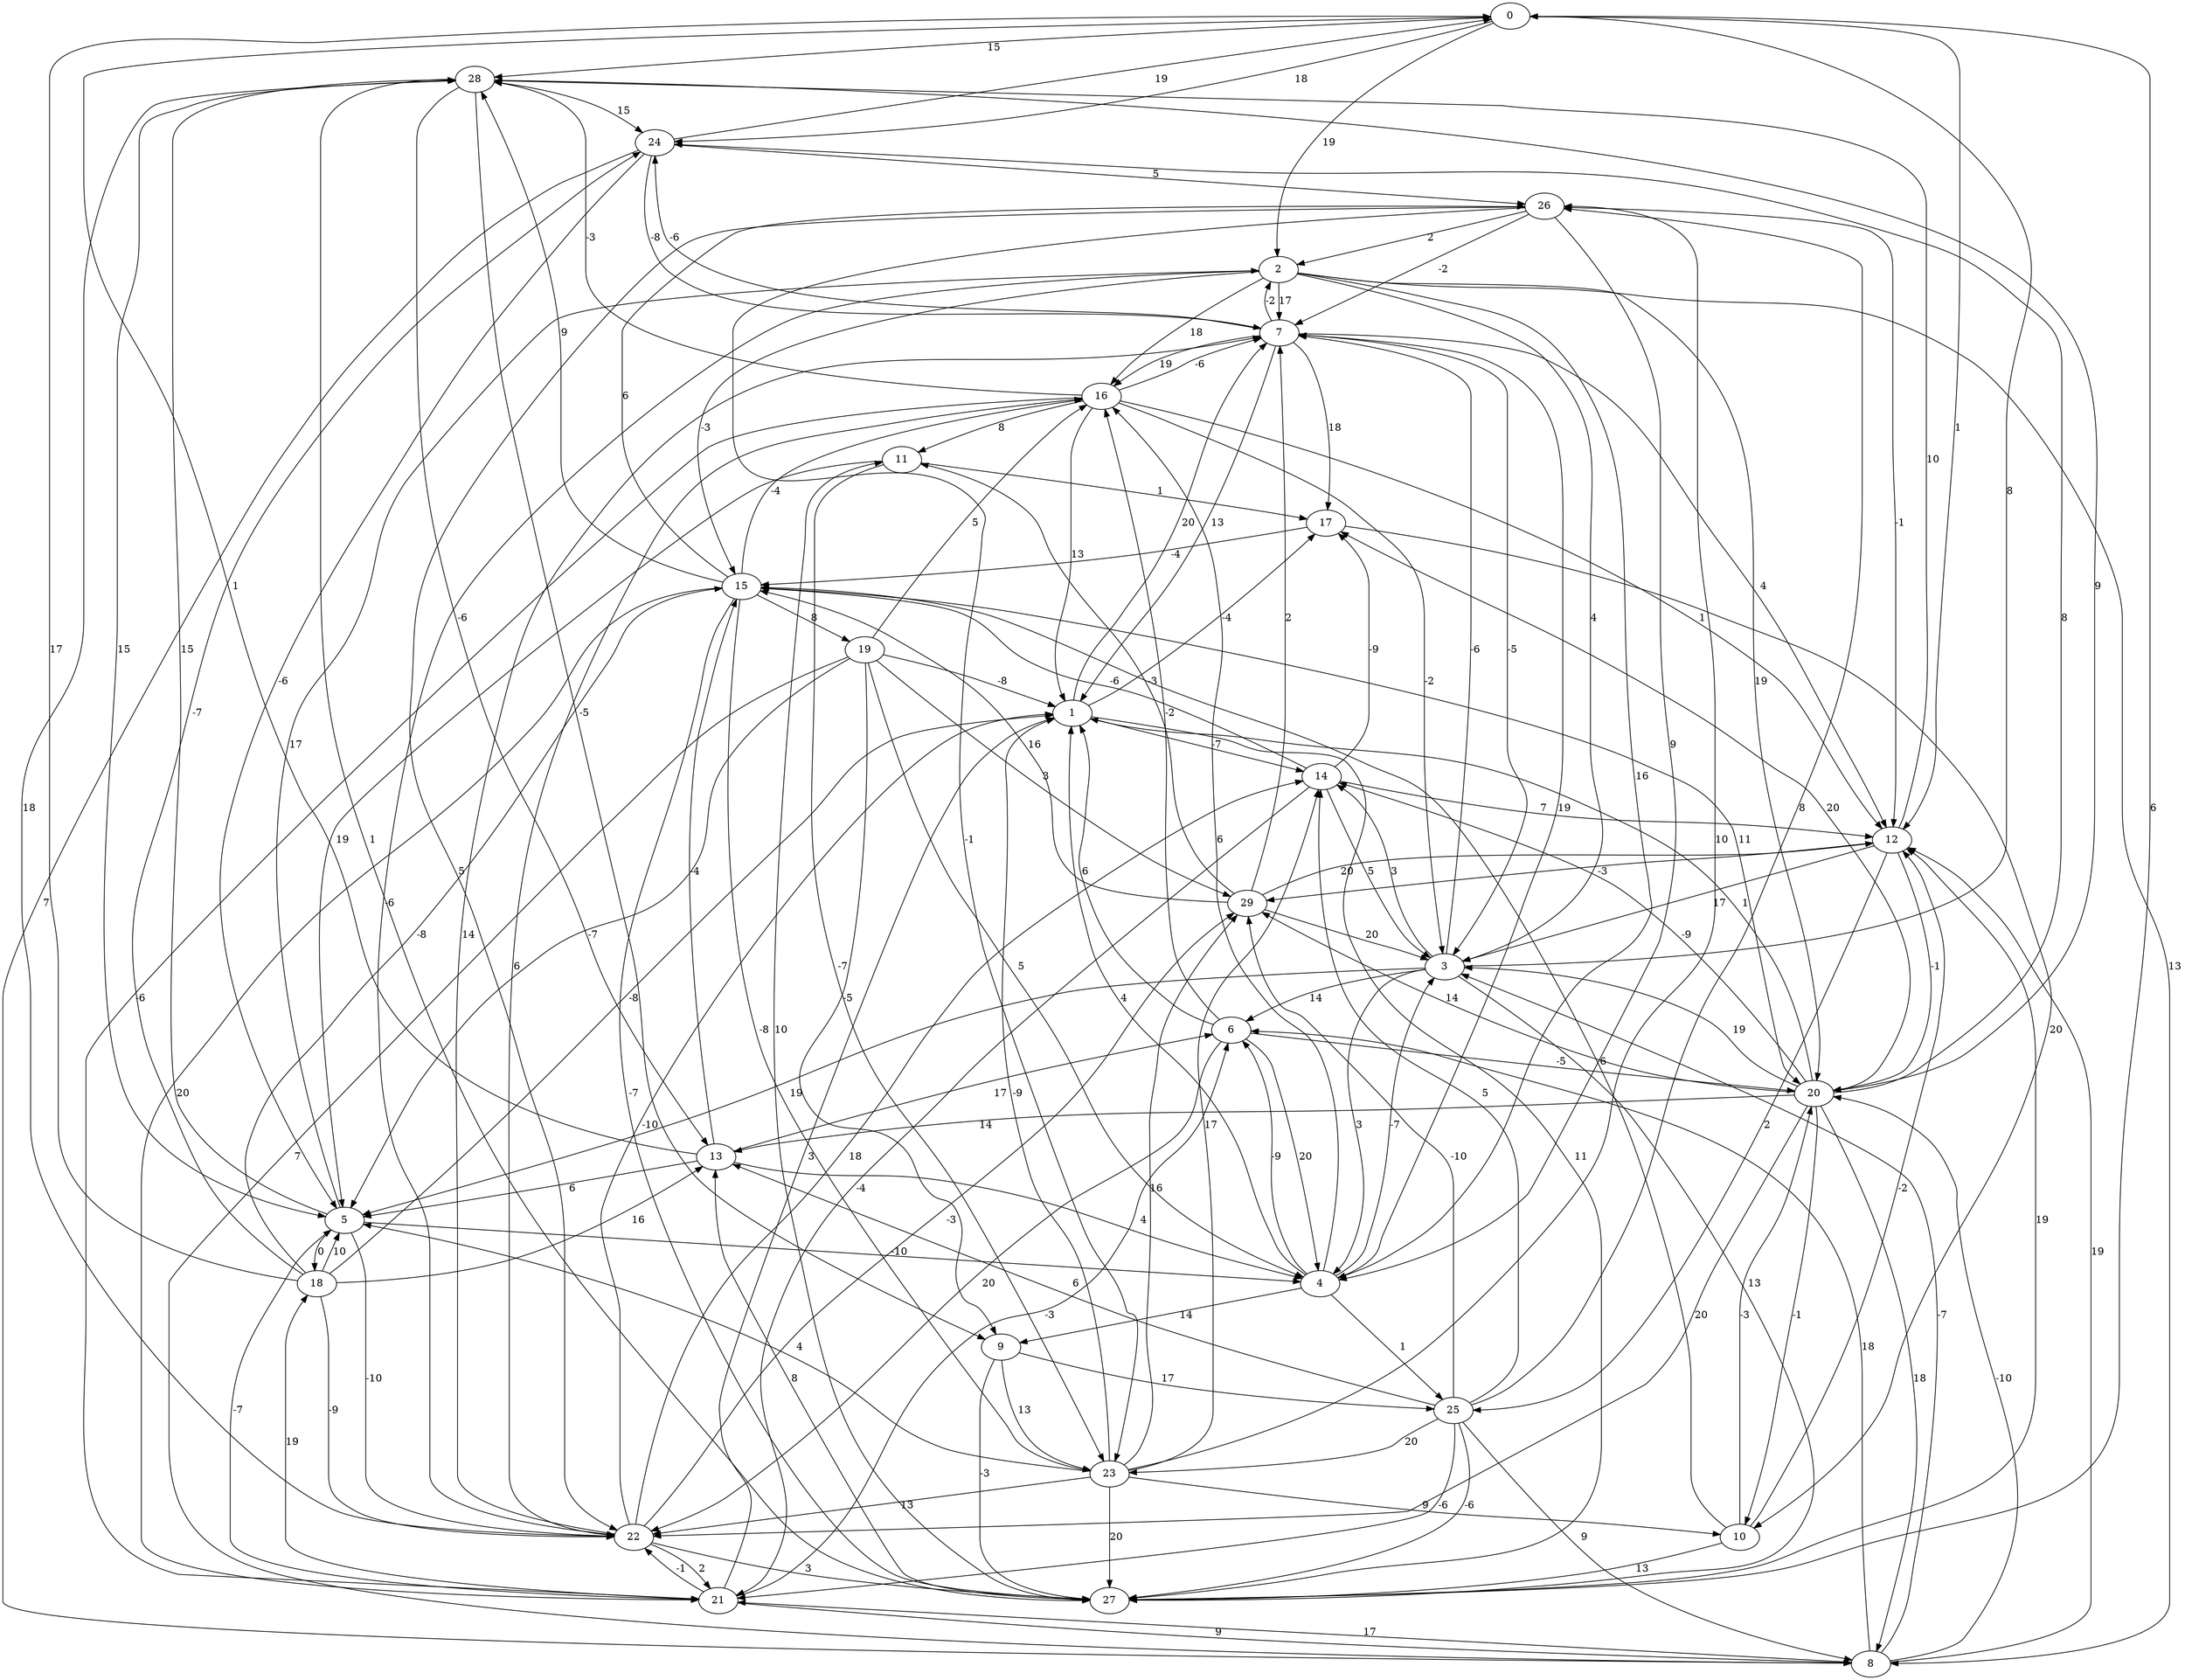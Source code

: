 digraph G {
    0 -> 28 [label="15"];
    0 -> 24 [label="18"];
    0 -> 2 [label="19"];
    0 -> 12 [label="1"];
    1 -> 7 [label="20"];
    1 -> 17 [label="-4"];
    1 -> 27 [label="11"];
    1 -> 14 [label="-7"];
    2 -> 4 [label="16"];
    2 -> 22 [label="-6"];
    2 -> 3 [label="4"];
    2 -> 7 [label="17"];
    2 -> 15 [label="-3"];
    2 -> 20 [label="19"];
    2 -> 16 [label="18"];
    2 -> 8 [label="13"];
    3 -> 14 [label="3"];
    3 -> 7 [label="-6"];
    3 -> 5 [label="19"];
    3 -> 4 [label="3"];
    3 -> 6 [label="14"];
    3 -> 27 [label="13"];
    3 -> 0 [label="8"];
    4 -> 25 [label="1"];
    4 -> 3 [label="-7"];
    4 -> 7 [label="19"];
    4 -> 16 [label="6"];
    4 -> 1 [label="4"];
    4 -> 9 [label="14"];
    4 -> 6 [label="-9"];
    5 -> 4 [label="-10"];
    5 -> 28 [label="15"];
    5 -> 18 [label="0"];
    5 -> 2 [label="17"];
    5 -> 22 [label="-10"];
    6 -> 22 [label="20"];
    6 -> 4 [label="20"];
    6 -> 20 [label="-5"];
    6 -> 1 [label="6"];
    6 -> 16 [label="-2"];
    7 -> 12 [label="4"];
    7 -> 24 [label="-6"];
    7 -> 16 [label="19"];
    7 -> 1 [label="13"];
    7 -> 3 [label="-5"];
    7 -> 17 [label="18"];
    7 -> 2 [label="-2"];
    8 -> 20 [label="-10"];
    8 -> 3 [label="-7"];
    8 -> 6 [label="18"];
    8 -> 21 [label="17"];
    8 -> 12 [label="19"];
    9 -> 27 [label="-3"];
    9 -> 25 [label="17"];
    9 -> 23 [label="13"];
    10 -> 27 [label="13"];
    10 -> 12 [label="-2"];
    10 -> 15 [label="6"];
    10 -> 20 [label="-3"];
    11 -> 5 [label="19"];
    11 -> 17 [label="1"];
    11 -> 23 [label="-7"];
    12 -> 20 [label="-1"];
    12 -> 3 [label="17"];
    12 -> 25 [label="2"];
    12 -> 28 [label="10"];
    12 -> 29 [label="-3"];
    13 -> 0 [label="1"];
    13 -> 15 [label="-4"];
    13 -> 6 [label="17"];
    13 -> 5 [label="6"];
    13 -> 4 [label="4"];
    14 -> 17 [label="-9"];
    14 -> 12 [label="7"];
    14 -> 21 [label="-4"];
    14 -> 15 [label="-6"];
    14 -> 3 [label="5"];
    15 -> 26 [label="6"];
    15 -> 28 [label="9"];
    15 -> 27 [label="-7"];
    15 -> 21 [label="20"];
    15 -> 19 [label="8"];
    15 -> 23 [label="-8"];
    15 -> 16 [label="-4"];
    15 -> 20 [label="11"];
    16 -> 3 [label="-2"];
    16 -> 21 [label="-6"];
    16 -> 1 [label="13"];
    16 -> 12 [label="1"];
    16 -> 11 [label="8"];
    16 -> 28 [label="-3"];
    16 -> 7 [label="-6"];
    17 -> 15 [label="-4"];
    17 -> 10 [label="20"];
    18 -> 1 [label="-8"];
    18 -> 0 [label="17"];
    18 -> 5 [label="10"];
    18 -> 22 [label="-9"];
    18 -> 24 [label="-7"];
    18 -> 13 [label="16"];
    18 -> 15 [label="-8"];
    19 -> 8 [label="7"];
    19 -> 29 [label="3"];
    19 -> 1 [label="-8"];
    19 -> 5 [label="-7"];
    19 -> 9 [label="-5"];
    19 -> 4 [label="5"];
    19 -> 16 [label="5"];
    20 -> 17 [label="20"];
    20 -> 3 [label="19"];
    20 -> 8 [label="18"];
    20 -> 13 [label="14"];
    20 -> 24 [label="8"];
    20 -> 1 [label="1"];
    20 -> 10 [label="-1"];
    20 -> 29 [label="14"];
    20 -> 22 [label="20"];
    20 -> 14 [label="-9"];
    21 -> 22 [label="-1"];
    21 -> 5 [label="-7"];
    21 -> 18 [label="19"];
    21 -> 8 [label="9"];
    21 -> 1 [label="3"];
    21 -> 6 [label="-3"];
    22 -> 1 [label="-10"];
    22 -> 16 [label="6"];
    22 -> 21 [label="2"];
    22 -> 14 [label="18"];
    22 -> 29 [label="-3"];
    22 -> 7 [label="14"];
    22 -> 28 [label="18"];
    22 -> 27 [label="3"];
    23 -> 14 [label="17"];
    23 -> 5 [label="4"];
    23 -> 27 [label="20"];
    23 -> 29 [label="16"];
    23 -> 1 [label="-9"];
    23 -> 10 [label="9"];
    23 -> 26 [label="10"];
    23 -> 22 [label="13"];
    24 -> 26 [label="5"];
    24 -> 5 [label="-6"];
    24 -> 7 [label="-8"];
    24 -> 8 [label="7"];
    24 -> 0 [label="19"];
    25 -> 27 [label="-6"];
    25 -> 23 [label="20"];
    25 -> 26 [label="8"];
    25 -> 14 [label="5"];
    25 -> 21 [label="-6"];
    25 -> 13 [label="6"];
    25 -> 29 [label="-10"];
    25 -> 8 [label="9"];
    26 -> 2 [label="2"];
    26 -> 23 [label="-1"];
    26 -> 22 [label="5"];
    26 -> 4 [label="9"];
    26 -> 7 [label="-2"];
    26 -> 12 [label="-1"];
    27 -> 13 [label="8"];
    27 -> 12 [label="19"];
    27 -> 0 [label="6"];
    27 -> 11 [label="10"];
    28 -> 24 [label="15"];
    28 -> 13 [label="-6"];
    28 -> 27 [label="1"];
    28 -> 20 [label="9"];
    28 -> 5 [label="15"];
    28 -> 9 [label="-5"];
    29 -> 3 [label="20"];
    29 -> 12 [label="20"];
    29 -> 7 [label="2"];
    29 -> 15 [label="16"];
    29 -> 11 [label="-3"];
}
